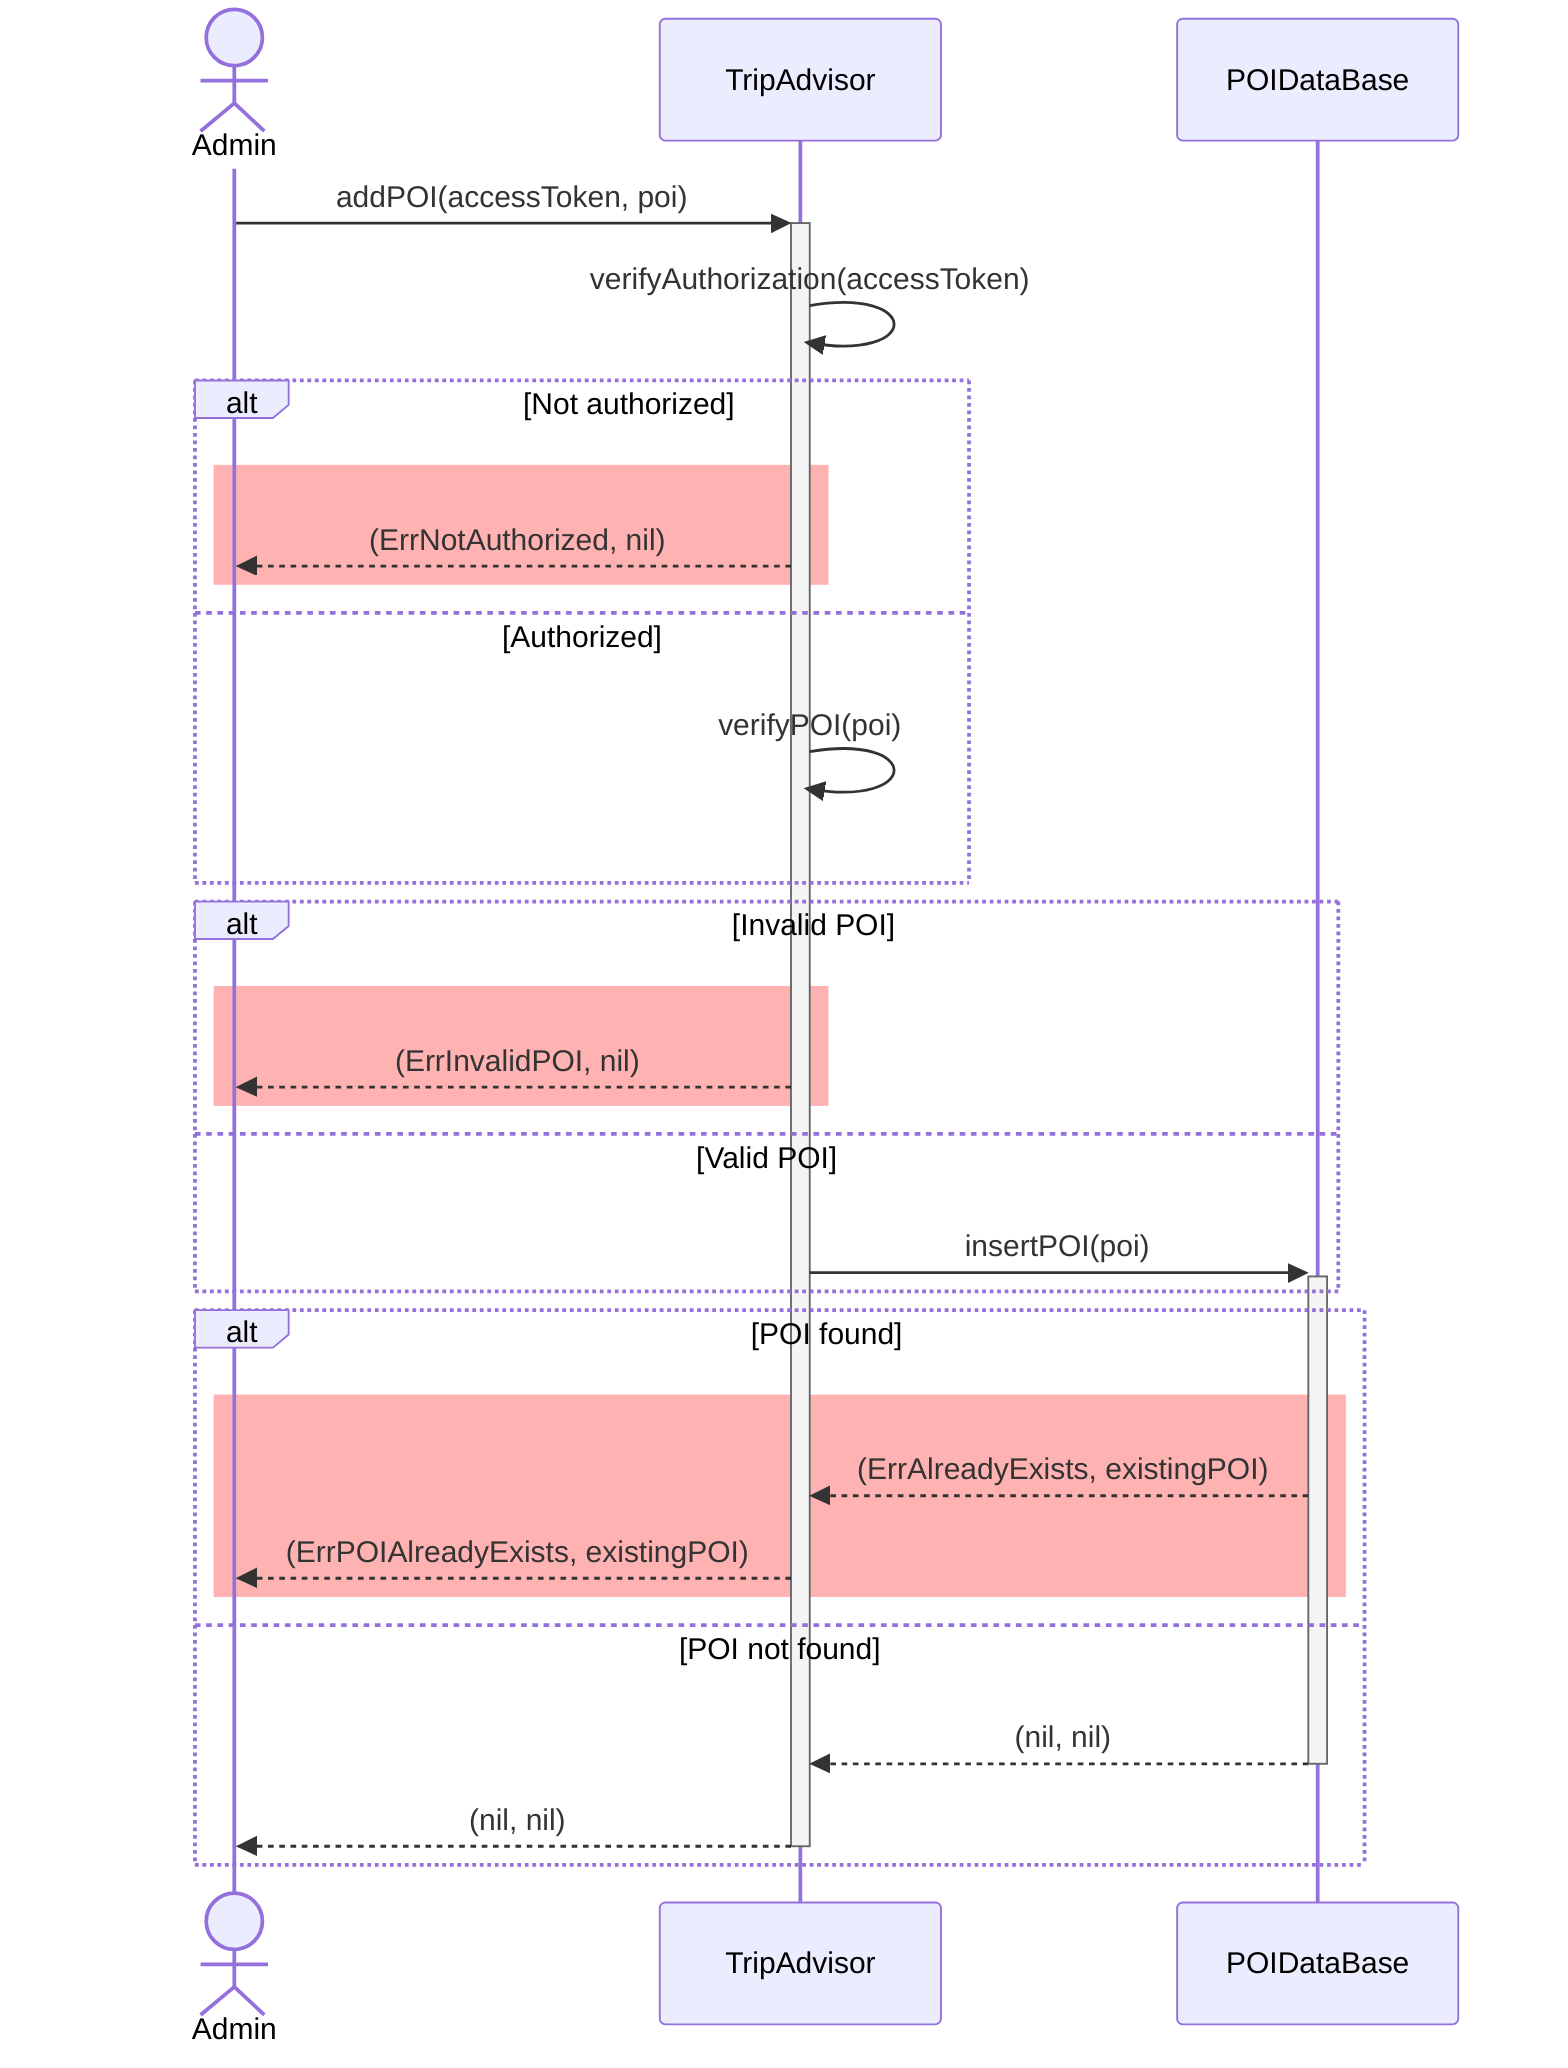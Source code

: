 %% @backgroundColor(Gray)

sequenceDiagram
	actor Admin as Admin
	participant Trip as TripAdvisor
	participant DB as POIDataBase

	Admin->>+Trip: addPOI(accessToken, poi)

		Trip->>Trip: verifyAuthorization(accessToken)
		alt Not authorized
			rect rgba(255, 0, 0, 0.3)
				Trip-->>Admin: (ErrNotAuthorized, nil)
			end
		else Authorized
			Trip->>Trip: verifyPOI(poi)
		end

		alt Invalid POI
			rect rgba(255, 0, 0, 0.3)
				Trip-->>Admin: (ErrInvalidPOI, nil)
			end

		else Valid POI
			Trip->>+DB: insertPOI(poi)
		end

		alt POI found
			rect rgba(255, 0, 0, 0.3)
				DB-->>Trip: (ErrAlreadyExists, existingPOI)
				Trip-->>Admin: (ErrPOIAlreadyExists, existingPOI)
			end
		else POI not found
			DB-->>-Trip: (nil, nil)
			Trip-->>-Admin: (nil, nil)
		end